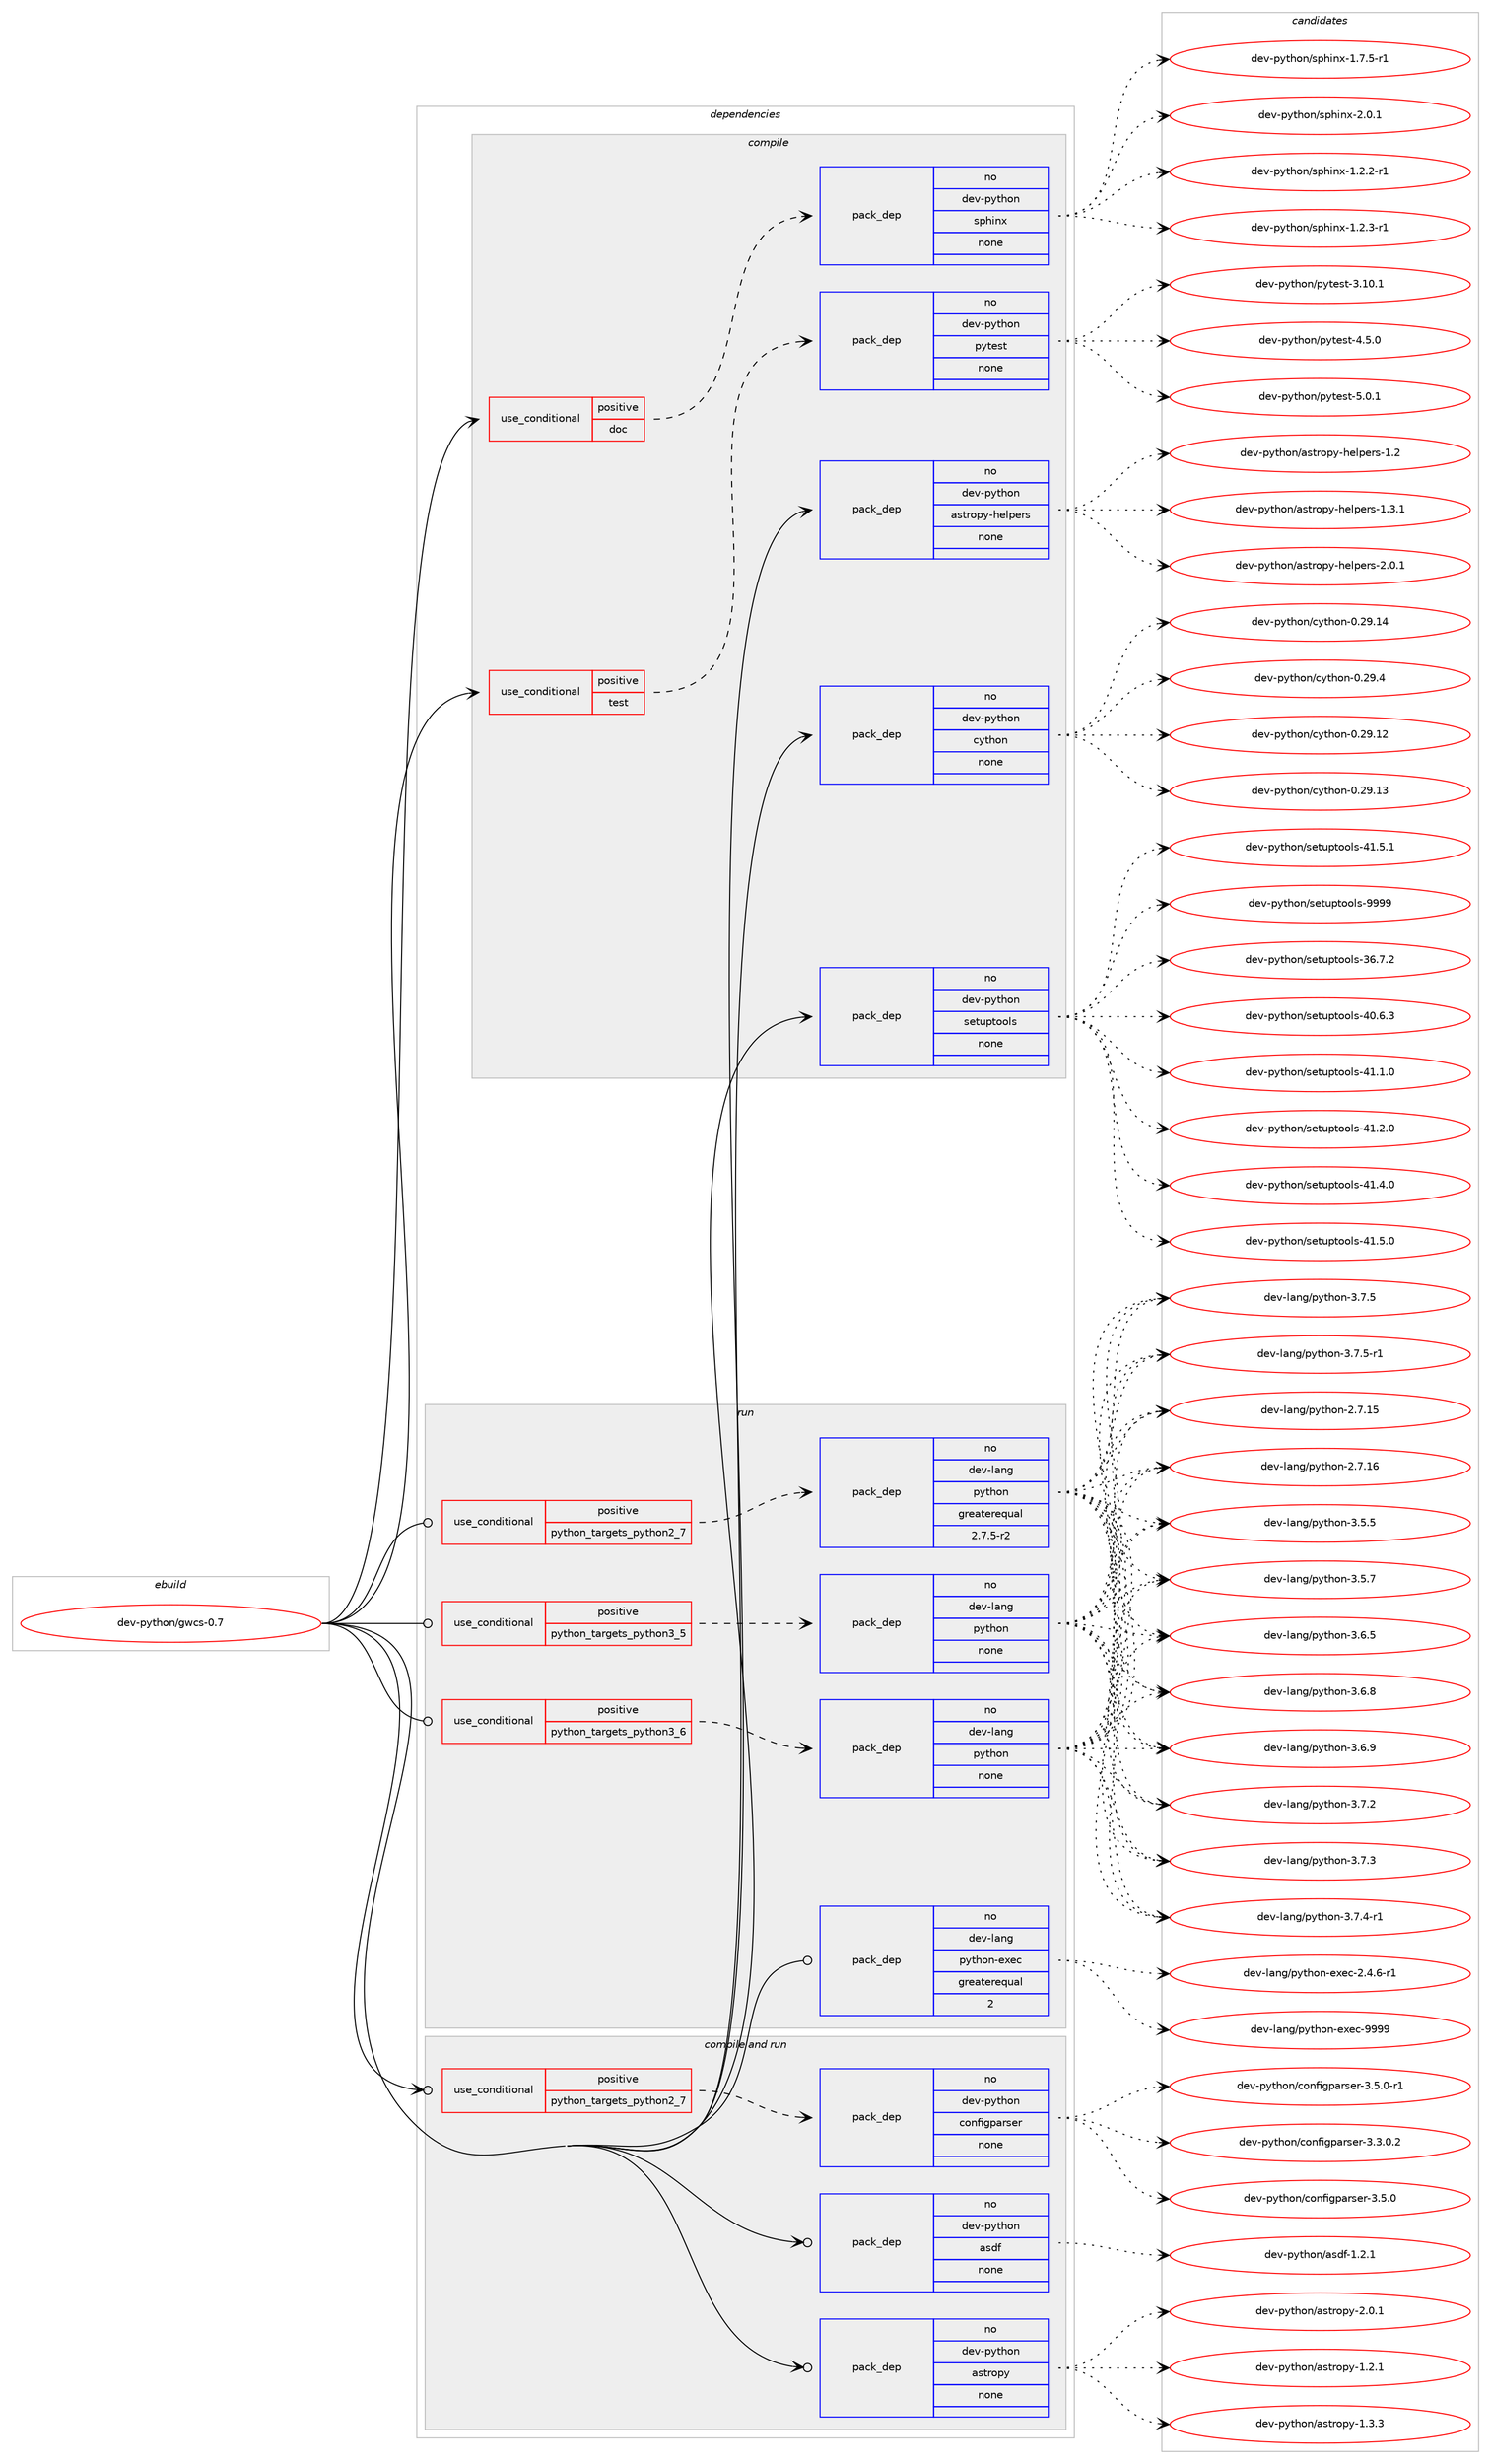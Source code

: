 digraph prolog {

# *************
# Graph options
# *************

newrank=true;
concentrate=true;
compound=true;
graph [rankdir=LR,fontname=Helvetica,fontsize=10,ranksep=1.5];#, ranksep=2.5, nodesep=0.2];
edge  [arrowhead=vee];
node  [fontname=Helvetica,fontsize=10];

# **********
# The ebuild
# **********

subgraph cluster_leftcol {
color=gray;
rank=same;
label=<<i>ebuild</i>>;
id [label="dev-python/gwcs-0.7", color=red, width=4, href="../dev-python/gwcs-0.7.svg"];
}

# ****************
# The dependencies
# ****************

subgraph cluster_midcol {
color=gray;
label=<<i>dependencies</i>>;
subgraph cluster_compile {
fillcolor="#eeeeee";
style=filled;
label=<<i>compile</i>>;
subgraph cond140368 {
dependency608015 [label=<<TABLE BORDER="0" CELLBORDER="1" CELLSPACING="0" CELLPADDING="4"><TR><TD ROWSPAN="3" CELLPADDING="10">use_conditional</TD></TR><TR><TD>positive</TD></TR><TR><TD>doc</TD></TR></TABLE>>, shape=none, color=red];
subgraph pack455848 {
dependency608016 [label=<<TABLE BORDER="0" CELLBORDER="1" CELLSPACING="0" CELLPADDING="4" WIDTH="220"><TR><TD ROWSPAN="6" CELLPADDING="30">pack_dep</TD></TR><TR><TD WIDTH="110">no</TD></TR><TR><TD>dev-python</TD></TR><TR><TD>sphinx</TD></TR><TR><TD>none</TD></TR><TR><TD></TD></TR></TABLE>>, shape=none, color=blue];
}
dependency608015:e -> dependency608016:w [weight=20,style="dashed",arrowhead="vee"];
}
id:e -> dependency608015:w [weight=20,style="solid",arrowhead="vee"];
subgraph cond140369 {
dependency608017 [label=<<TABLE BORDER="0" CELLBORDER="1" CELLSPACING="0" CELLPADDING="4"><TR><TD ROWSPAN="3" CELLPADDING="10">use_conditional</TD></TR><TR><TD>positive</TD></TR><TR><TD>test</TD></TR></TABLE>>, shape=none, color=red];
subgraph pack455849 {
dependency608018 [label=<<TABLE BORDER="0" CELLBORDER="1" CELLSPACING="0" CELLPADDING="4" WIDTH="220"><TR><TD ROWSPAN="6" CELLPADDING="30">pack_dep</TD></TR><TR><TD WIDTH="110">no</TD></TR><TR><TD>dev-python</TD></TR><TR><TD>pytest</TD></TR><TR><TD>none</TD></TR><TR><TD></TD></TR></TABLE>>, shape=none, color=blue];
}
dependency608017:e -> dependency608018:w [weight=20,style="dashed",arrowhead="vee"];
}
id:e -> dependency608017:w [weight=20,style="solid",arrowhead="vee"];
subgraph pack455850 {
dependency608019 [label=<<TABLE BORDER="0" CELLBORDER="1" CELLSPACING="0" CELLPADDING="4" WIDTH="220"><TR><TD ROWSPAN="6" CELLPADDING="30">pack_dep</TD></TR><TR><TD WIDTH="110">no</TD></TR><TR><TD>dev-python</TD></TR><TR><TD>astropy-helpers</TD></TR><TR><TD>none</TD></TR><TR><TD></TD></TR></TABLE>>, shape=none, color=blue];
}
id:e -> dependency608019:w [weight=20,style="solid",arrowhead="vee"];
subgraph pack455851 {
dependency608020 [label=<<TABLE BORDER="0" CELLBORDER="1" CELLSPACING="0" CELLPADDING="4" WIDTH="220"><TR><TD ROWSPAN="6" CELLPADDING="30">pack_dep</TD></TR><TR><TD WIDTH="110">no</TD></TR><TR><TD>dev-python</TD></TR><TR><TD>cython</TD></TR><TR><TD>none</TD></TR><TR><TD></TD></TR></TABLE>>, shape=none, color=blue];
}
id:e -> dependency608020:w [weight=20,style="solid",arrowhead="vee"];
subgraph pack455852 {
dependency608021 [label=<<TABLE BORDER="0" CELLBORDER="1" CELLSPACING="0" CELLPADDING="4" WIDTH="220"><TR><TD ROWSPAN="6" CELLPADDING="30">pack_dep</TD></TR><TR><TD WIDTH="110">no</TD></TR><TR><TD>dev-python</TD></TR><TR><TD>setuptools</TD></TR><TR><TD>none</TD></TR><TR><TD></TD></TR></TABLE>>, shape=none, color=blue];
}
id:e -> dependency608021:w [weight=20,style="solid",arrowhead="vee"];
}
subgraph cluster_compileandrun {
fillcolor="#eeeeee";
style=filled;
label=<<i>compile and run</i>>;
subgraph cond140370 {
dependency608022 [label=<<TABLE BORDER="0" CELLBORDER="1" CELLSPACING="0" CELLPADDING="4"><TR><TD ROWSPAN="3" CELLPADDING="10">use_conditional</TD></TR><TR><TD>positive</TD></TR><TR><TD>python_targets_python2_7</TD></TR></TABLE>>, shape=none, color=red];
subgraph pack455853 {
dependency608023 [label=<<TABLE BORDER="0" CELLBORDER="1" CELLSPACING="0" CELLPADDING="4" WIDTH="220"><TR><TD ROWSPAN="6" CELLPADDING="30">pack_dep</TD></TR><TR><TD WIDTH="110">no</TD></TR><TR><TD>dev-python</TD></TR><TR><TD>configparser</TD></TR><TR><TD>none</TD></TR><TR><TD></TD></TR></TABLE>>, shape=none, color=blue];
}
dependency608022:e -> dependency608023:w [weight=20,style="dashed",arrowhead="vee"];
}
id:e -> dependency608022:w [weight=20,style="solid",arrowhead="odotvee"];
subgraph pack455854 {
dependency608024 [label=<<TABLE BORDER="0" CELLBORDER="1" CELLSPACING="0" CELLPADDING="4" WIDTH="220"><TR><TD ROWSPAN="6" CELLPADDING="30">pack_dep</TD></TR><TR><TD WIDTH="110">no</TD></TR><TR><TD>dev-python</TD></TR><TR><TD>asdf</TD></TR><TR><TD>none</TD></TR><TR><TD></TD></TR></TABLE>>, shape=none, color=blue];
}
id:e -> dependency608024:w [weight=20,style="solid",arrowhead="odotvee"];
subgraph pack455855 {
dependency608025 [label=<<TABLE BORDER="0" CELLBORDER="1" CELLSPACING="0" CELLPADDING="4" WIDTH="220"><TR><TD ROWSPAN="6" CELLPADDING="30">pack_dep</TD></TR><TR><TD WIDTH="110">no</TD></TR><TR><TD>dev-python</TD></TR><TR><TD>astropy</TD></TR><TR><TD>none</TD></TR><TR><TD></TD></TR></TABLE>>, shape=none, color=blue];
}
id:e -> dependency608025:w [weight=20,style="solid",arrowhead="odotvee"];
}
subgraph cluster_run {
fillcolor="#eeeeee";
style=filled;
label=<<i>run</i>>;
subgraph cond140371 {
dependency608026 [label=<<TABLE BORDER="0" CELLBORDER="1" CELLSPACING="0" CELLPADDING="4"><TR><TD ROWSPAN="3" CELLPADDING="10">use_conditional</TD></TR><TR><TD>positive</TD></TR><TR><TD>python_targets_python2_7</TD></TR></TABLE>>, shape=none, color=red];
subgraph pack455856 {
dependency608027 [label=<<TABLE BORDER="0" CELLBORDER="1" CELLSPACING="0" CELLPADDING="4" WIDTH="220"><TR><TD ROWSPAN="6" CELLPADDING="30">pack_dep</TD></TR><TR><TD WIDTH="110">no</TD></TR><TR><TD>dev-lang</TD></TR><TR><TD>python</TD></TR><TR><TD>greaterequal</TD></TR><TR><TD>2.7.5-r2</TD></TR></TABLE>>, shape=none, color=blue];
}
dependency608026:e -> dependency608027:w [weight=20,style="dashed",arrowhead="vee"];
}
id:e -> dependency608026:w [weight=20,style="solid",arrowhead="odot"];
subgraph cond140372 {
dependency608028 [label=<<TABLE BORDER="0" CELLBORDER="1" CELLSPACING="0" CELLPADDING="4"><TR><TD ROWSPAN="3" CELLPADDING="10">use_conditional</TD></TR><TR><TD>positive</TD></TR><TR><TD>python_targets_python3_5</TD></TR></TABLE>>, shape=none, color=red];
subgraph pack455857 {
dependency608029 [label=<<TABLE BORDER="0" CELLBORDER="1" CELLSPACING="0" CELLPADDING="4" WIDTH="220"><TR><TD ROWSPAN="6" CELLPADDING="30">pack_dep</TD></TR><TR><TD WIDTH="110">no</TD></TR><TR><TD>dev-lang</TD></TR><TR><TD>python</TD></TR><TR><TD>none</TD></TR><TR><TD></TD></TR></TABLE>>, shape=none, color=blue];
}
dependency608028:e -> dependency608029:w [weight=20,style="dashed",arrowhead="vee"];
}
id:e -> dependency608028:w [weight=20,style="solid",arrowhead="odot"];
subgraph cond140373 {
dependency608030 [label=<<TABLE BORDER="0" CELLBORDER="1" CELLSPACING="0" CELLPADDING="4"><TR><TD ROWSPAN="3" CELLPADDING="10">use_conditional</TD></TR><TR><TD>positive</TD></TR><TR><TD>python_targets_python3_6</TD></TR></TABLE>>, shape=none, color=red];
subgraph pack455858 {
dependency608031 [label=<<TABLE BORDER="0" CELLBORDER="1" CELLSPACING="0" CELLPADDING="4" WIDTH="220"><TR><TD ROWSPAN="6" CELLPADDING="30">pack_dep</TD></TR><TR><TD WIDTH="110">no</TD></TR><TR><TD>dev-lang</TD></TR><TR><TD>python</TD></TR><TR><TD>none</TD></TR><TR><TD></TD></TR></TABLE>>, shape=none, color=blue];
}
dependency608030:e -> dependency608031:w [weight=20,style="dashed",arrowhead="vee"];
}
id:e -> dependency608030:w [weight=20,style="solid",arrowhead="odot"];
subgraph pack455859 {
dependency608032 [label=<<TABLE BORDER="0" CELLBORDER="1" CELLSPACING="0" CELLPADDING="4" WIDTH="220"><TR><TD ROWSPAN="6" CELLPADDING="30">pack_dep</TD></TR><TR><TD WIDTH="110">no</TD></TR><TR><TD>dev-lang</TD></TR><TR><TD>python-exec</TD></TR><TR><TD>greaterequal</TD></TR><TR><TD>2</TD></TR></TABLE>>, shape=none, color=blue];
}
id:e -> dependency608032:w [weight=20,style="solid",arrowhead="odot"];
}
}

# **************
# The candidates
# **************

subgraph cluster_choices {
rank=same;
color=gray;
label=<<i>candidates</i>>;

subgraph choice455848 {
color=black;
nodesep=1;
choice10010111845112121116104111110471151121041051101204549465046504511449 [label="dev-python/sphinx-1.2.2-r1", color=red, width=4,href="../dev-python/sphinx-1.2.2-r1.svg"];
choice10010111845112121116104111110471151121041051101204549465046514511449 [label="dev-python/sphinx-1.2.3-r1", color=red, width=4,href="../dev-python/sphinx-1.2.3-r1.svg"];
choice10010111845112121116104111110471151121041051101204549465546534511449 [label="dev-python/sphinx-1.7.5-r1", color=red, width=4,href="../dev-python/sphinx-1.7.5-r1.svg"];
choice1001011184511212111610411111047115112104105110120455046484649 [label="dev-python/sphinx-2.0.1", color=red, width=4,href="../dev-python/sphinx-2.0.1.svg"];
dependency608016:e -> choice10010111845112121116104111110471151121041051101204549465046504511449:w [style=dotted,weight="100"];
dependency608016:e -> choice10010111845112121116104111110471151121041051101204549465046514511449:w [style=dotted,weight="100"];
dependency608016:e -> choice10010111845112121116104111110471151121041051101204549465546534511449:w [style=dotted,weight="100"];
dependency608016:e -> choice1001011184511212111610411111047115112104105110120455046484649:w [style=dotted,weight="100"];
}
subgraph choice455849 {
color=black;
nodesep=1;
choice100101118451121211161041111104711212111610111511645514649484649 [label="dev-python/pytest-3.10.1", color=red, width=4,href="../dev-python/pytest-3.10.1.svg"];
choice1001011184511212111610411111047112121116101115116455246534648 [label="dev-python/pytest-4.5.0", color=red, width=4,href="../dev-python/pytest-4.5.0.svg"];
choice1001011184511212111610411111047112121116101115116455346484649 [label="dev-python/pytest-5.0.1", color=red, width=4,href="../dev-python/pytest-5.0.1.svg"];
dependency608018:e -> choice100101118451121211161041111104711212111610111511645514649484649:w [style=dotted,weight="100"];
dependency608018:e -> choice1001011184511212111610411111047112121116101115116455246534648:w [style=dotted,weight="100"];
dependency608018:e -> choice1001011184511212111610411111047112121116101115116455346484649:w [style=dotted,weight="100"];
}
subgraph choice455850 {
color=black;
nodesep=1;
choice1001011184511212111610411111047971151161141111121214510410110811210111411545494650 [label="dev-python/astropy-helpers-1.2", color=red, width=4,href="../dev-python/astropy-helpers-1.2.svg"];
choice10010111845112121116104111110479711511611411111212145104101108112101114115454946514649 [label="dev-python/astropy-helpers-1.3.1", color=red, width=4,href="../dev-python/astropy-helpers-1.3.1.svg"];
choice10010111845112121116104111110479711511611411111212145104101108112101114115455046484649 [label="dev-python/astropy-helpers-2.0.1", color=red, width=4,href="../dev-python/astropy-helpers-2.0.1.svg"];
dependency608019:e -> choice1001011184511212111610411111047971151161141111121214510410110811210111411545494650:w [style=dotted,weight="100"];
dependency608019:e -> choice10010111845112121116104111110479711511611411111212145104101108112101114115454946514649:w [style=dotted,weight="100"];
dependency608019:e -> choice10010111845112121116104111110479711511611411111212145104101108112101114115455046484649:w [style=dotted,weight="100"];
}
subgraph choice455851 {
color=black;
nodesep=1;
choice1001011184511212111610411111047991211161041111104548465057464950 [label="dev-python/cython-0.29.12", color=red, width=4,href="../dev-python/cython-0.29.12.svg"];
choice1001011184511212111610411111047991211161041111104548465057464951 [label="dev-python/cython-0.29.13", color=red, width=4,href="../dev-python/cython-0.29.13.svg"];
choice1001011184511212111610411111047991211161041111104548465057464952 [label="dev-python/cython-0.29.14", color=red, width=4,href="../dev-python/cython-0.29.14.svg"];
choice10010111845112121116104111110479912111610411111045484650574652 [label="dev-python/cython-0.29.4", color=red, width=4,href="../dev-python/cython-0.29.4.svg"];
dependency608020:e -> choice1001011184511212111610411111047991211161041111104548465057464950:w [style=dotted,weight="100"];
dependency608020:e -> choice1001011184511212111610411111047991211161041111104548465057464951:w [style=dotted,weight="100"];
dependency608020:e -> choice1001011184511212111610411111047991211161041111104548465057464952:w [style=dotted,weight="100"];
dependency608020:e -> choice10010111845112121116104111110479912111610411111045484650574652:w [style=dotted,weight="100"];
}
subgraph choice455852 {
color=black;
nodesep=1;
choice100101118451121211161041111104711510111611711211611111110811545515446554650 [label="dev-python/setuptools-36.7.2", color=red, width=4,href="../dev-python/setuptools-36.7.2.svg"];
choice100101118451121211161041111104711510111611711211611111110811545524846544651 [label="dev-python/setuptools-40.6.3", color=red, width=4,href="../dev-python/setuptools-40.6.3.svg"];
choice100101118451121211161041111104711510111611711211611111110811545524946494648 [label="dev-python/setuptools-41.1.0", color=red, width=4,href="../dev-python/setuptools-41.1.0.svg"];
choice100101118451121211161041111104711510111611711211611111110811545524946504648 [label="dev-python/setuptools-41.2.0", color=red, width=4,href="../dev-python/setuptools-41.2.0.svg"];
choice100101118451121211161041111104711510111611711211611111110811545524946524648 [label="dev-python/setuptools-41.4.0", color=red, width=4,href="../dev-python/setuptools-41.4.0.svg"];
choice100101118451121211161041111104711510111611711211611111110811545524946534648 [label="dev-python/setuptools-41.5.0", color=red, width=4,href="../dev-python/setuptools-41.5.0.svg"];
choice100101118451121211161041111104711510111611711211611111110811545524946534649 [label="dev-python/setuptools-41.5.1", color=red, width=4,href="../dev-python/setuptools-41.5.1.svg"];
choice10010111845112121116104111110471151011161171121161111111081154557575757 [label="dev-python/setuptools-9999", color=red, width=4,href="../dev-python/setuptools-9999.svg"];
dependency608021:e -> choice100101118451121211161041111104711510111611711211611111110811545515446554650:w [style=dotted,weight="100"];
dependency608021:e -> choice100101118451121211161041111104711510111611711211611111110811545524846544651:w [style=dotted,weight="100"];
dependency608021:e -> choice100101118451121211161041111104711510111611711211611111110811545524946494648:w [style=dotted,weight="100"];
dependency608021:e -> choice100101118451121211161041111104711510111611711211611111110811545524946504648:w [style=dotted,weight="100"];
dependency608021:e -> choice100101118451121211161041111104711510111611711211611111110811545524946524648:w [style=dotted,weight="100"];
dependency608021:e -> choice100101118451121211161041111104711510111611711211611111110811545524946534648:w [style=dotted,weight="100"];
dependency608021:e -> choice100101118451121211161041111104711510111611711211611111110811545524946534649:w [style=dotted,weight="100"];
dependency608021:e -> choice10010111845112121116104111110471151011161171121161111111081154557575757:w [style=dotted,weight="100"];
}
subgraph choice455853 {
color=black;
nodesep=1;
choice100101118451121211161041111104799111110102105103112971141151011144551465146484650 [label="dev-python/configparser-3.3.0.2", color=red, width=4,href="../dev-python/configparser-3.3.0.2.svg"];
choice10010111845112121116104111110479911111010210510311297114115101114455146534648 [label="dev-python/configparser-3.5.0", color=red, width=4,href="../dev-python/configparser-3.5.0.svg"];
choice100101118451121211161041111104799111110102105103112971141151011144551465346484511449 [label="dev-python/configparser-3.5.0-r1", color=red, width=4,href="../dev-python/configparser-3.5.0-r1.svg"];
dependency608023:e -> choice100101118451121211161041111104799111110102105103112971141151011144551465146484650:w [style=dotted,weight="100"];
dependency608023:e -> choice10010111845112121116104111110479911111010210510311297114115101114455146534648:w [style=dotted,weight="100"];
dependency608023:e -> choice100101118451121211161041111104799111110102105103112971141151011144551465346484511449:w [style=dotted,weight="100"];
}
subgraph choice455854 {
color=black;
nodesep=1;
choice100101118451121211161041111104797115100102454946504649 [label="dev-python/asdf-1.2.1", color=red, width=4,href="../dev-python/asdf-1.2.1.svg"];
dependency608024:e -> choice100101118451121211161041111104797115100102454946504649:w [style=dotted,weight="100"];
}
subgraph choice455855 {
color=black;
nodesep=1;
choice100101118451121211161041111104797115116114111112121454946504649 [label="dev-python/astropy-1.2.1", color=red, width=4,href="../dev-python/astropy-1.2.1.svg"];
choice100101118451121211161041111104797115116114111112121454946514651 [label="dev-python/astropy-1.3.3", color=red, width=4,href="../dev-python/astropy-1.3.3.svg"];
choice100101118451121211161041111104797115116114111112121455046484649 [label="dev-python/astropy-2.0.1", color=red, width=4,href="../dev-python/astropy-2.0.1.svg"];
dependency608025:e -> choice100101118451121211161041111104797115116114111112121454946504649:w [style=dotted,weight="100"];
dependency608025:e -> choice100101118451121211161041111104797115116114111112121454946514651:w [style=dotted,weight="100"];
dependency608025:e -> choice100101118451121211161041111104797115116114111112121455046484649:w [style=dotted,weight="100"];
}
subgraph choice455856 {
color=black;
nodesep=1;
choice10010111845108971101034711212111610411111045504655464953 [label="dev-lang/python-2.7.15", color=red, width=4,href="../dev-lang/python-2.7.15.svg"];
choice10010111845108971101034711212111610411111045504655464954 [label="dev-lang/python-2.7.16", color=red, width=4,href="../dev-lang/python-2.7.16.svg"];
choice100101118451089711010347112121116104111110455146534653 [label="dev-lang/python-3.5.5", color=red, width=4,href="../dev-lang/python-3.5.5.svg"];
choice100101118451089711010347112121116104111110455146534655 [label="dev-lang/python-3.5.7", color=red, width=4,href="../dev-lang/python-3.5.7.svg"];
choice100101118451089711010347112121116104111110455146544653 [label="dev-lang/python-3.6.5", color=red, width=4,href="../dev-lang/python-3.6.5.svg"];
choice100101118451089711010347112121116104111110455146544656 [label="dev-lang/python-3.6.8", color=red, width=4,href="../dev-lang/python-3.6.8.svg"];
choice100101118451089711010347112121116104111110455146544657 [label="dev-lang/python-3.6.9", color=red, width=4,href="../dev-lang/python-3.6.9.svg"];
choice100101118451089711010347112121116104111110455146554650 [label="dev-lang/python-3.7.2", color=red, width=4,href="../dev-lang/python-3.7.2.svg"];
choice100101118451089711010347112121116104111110455146554651 [label="dev-lang/python-3.7.3", color=red, width=4,href="../dev-lang/python-3.7.3.svg"];
choice1001011184510897110103471121211161041111104551465546524511449 [label="dev-lang/python-3.7.4-r1", color=red, width=4,href="../dev-lang/python-3.7.4-r1.svg"];
choice100101118451089711010347112121116104111110455146554653 [label="dev-lang/python-3.7.5", color=red, width=4,href="../dev-lang/python-3.7.5.svg"];
choice1001011184510897110103471121211161041111104551465546534511449 [label="dev-lang/python-3.7.5-r1", color=red, width=4,href="../dev-lang/python-3.7.5-r1.svg"];
dependency608027:e -> choice10010111845108971101034711212111610411111045504655464953:w [style=dotted,weight="100"];
dependency608027:e -> choice10010111845108971101034711212111610411111045504655464954:w [style=dotted,weight="100"];
dependency608027:e -> choice100101118451089711010347112121116104111110455146534653:w [style=dotted,weight="100"];
dependency608027:e -> choice100101118451089711010347112121116104111110455146534655:w [style=dotted,weight="100"];
dependency608027:e -> choice100101118451089711010347112121116104111110455146544653:w [style=dotted,weight="100"];
dependency608027:e -> choice100101118451089711010347112121116104111110455146544656:w [style=dotted,weight="100"];
dependency608027:e -> choice100101118451089711010347112121116104111110455146544657:w [style=dotted,weight="100"];
dependency608027:e -> choice100101118451089711010347112121116104111110455146554650:w [style=dotted,weight="100"];
dependency608027:e -> choice100101118451089711010347112121116104111110455146554651:w [style=dotted,weight="100"];
dependency608027:e -> choice1001011184510897110103471121211161041111104551465546524511449:w [style=dotted,weight="100"];
dependency608027:e -> choice100101118451089711010347112121116104111110455146554653:w [style=dotted,weight="100"];
dependency608027:e -> choice1001011184510897110103471121211161041111104551465546534511449:w [style=dotted,weight="100"];
}
subgraph choice455857 {
color=black;
nodesep=1;
choice10010111845108971101034711212111610411111045504655464953 [label="dev-lang/python-2.7.15", color=red, width=4,href="../dev-lang/python-2.7.15.svg"];
choice10010111845108971101034711212111610411111045504655464954 [label="dev-lang/python-2.7.16", color=red, width=4,href="../dev-lang/python-2.7.16.svg"];
choice100101118451089711010347112121116104111110455146534653 [label="dev-lang/python-3.5.5", color=red, width=4,href="../dev-lang/python-3.5.5.svg"];
choice100101118451089711010347112121116104111110455146534655 [label="dev-lang/python-3.5.7", color=red, width=4,href="../dev-lang/python-3.5.7.svg"];
choice100101118451089711010347112121116104111110455146544653 [label="dev-lang/python-3.6.5", color=red, width=4,href="../dev-lang/python-3.6.5.svg"];
choice100101118451089711010347112121116104111110455146544656 [label="dev-lang/python-3.6.8", color=red, width=4,href="../dev-lang/python-3.6.8.svg"];
choice100101118451089711010347112121116104111110455146544657 [label="dev-lang/python-3.6.9", color=red, width=4,href="../dev-lang/python-3.6.9.svg"];
choice100101118451089711010347112121116104111110455146554650 [label="dev-lang/python-3.7.2", color=red, width=4,href="../dev-lang/python-3.7.2.svg"];
choice100101118451089711010347112121116104111110455146554651 [label="dev-lang/python-3.7.3", color=red, width=4,href="../dev-lang/python-3.7.3.svg"];
choice1001011184510897110103471121211161041111104551465546524511449 [label="dev-lang/python-3.7.4-r1", color=red, width=4,href="../dev-lang/python-3.7.4-r1.svg"];
choice100101118451089711010347112121116104111110455146554653 [label="dev-lang/python-3.7.5", color=red, width=4,href="../dev-lang/python-3.7.5.svg"];
choice1001011184510897110103471121211161041111104551465546534511449 [label="dev-lang/python-3.7.5-r1", color=red, width=4,href="../dev-lang/python-3.7.5-r1.svg"];
dependency608029:e -> choice10010111845108971101034711212111610411111045504655464953:w [style=dotted,weight="100"];
dependency608029:e -> choice10010111845108971101034711212111610411111045504655464954:w [style=dotted,weight="100"];
dependency608029:e -> choice100101118451089711010347112121116104111110455146534653:w [style=dotted,weight="100"];
dependency608029:e -> choice100101118451089711010347112121116104111110455146534655:w [style=dotted,weight="100"];
dependency608029:e -> choice100101118451089711010347112121116104111110455146544653:w [style=dotted,weight="100"];
dependency608029:e -> choice100101118451089711010347112121116104111110455146544656:w [style=dotted,weight="100"];
dependency608029:e -> choice100101118451089711010347112121116104111110455146544657:w [style=dotted,weight="100"];
dependency608029:e -> choice100101118451089711010347112121116104111110455146554650:w [style=dotted,weight="100"];
dependency608029:e -> choice100101118451089711010347112121116104111110455146554651:w [style=dotted,weight="100"];
dependency608029:e -> choice1001011184510897110103471121211161041111104551465546524511449:w [style=dotted,weight="100"];
dependency608029:e -> choice100101118451089711010347112121116104111110455146554653:w [style=dotted,weight="100"];
dependency608029:e -> choice1001011184510897110103471121211161041111104551465546534511449:w [style=dotted,weight="100"];
}
subgraph choice455858 {
color=black;
nodesep=1;
choice10010111845108971101034711212111610411111045504655464953 [label="dev-lang/python-2.7.15", color=red, width=4,href="../dev-lang/python-2.7.15.svg"];
choice10010111845108971101034711212111610411111045504655464954 [label="dev-lang/python-2.7.16", color=red, width=4,href="../dev-lang/python-2.7.16.svg"];
choice100101118451089711010347112121116104111110455146534653 [label="dev-lang/python-3.5.5", color=red, width=4,href="../dev-lang/python-3.5.5.svg"];
choice100101118451089711010347112121116104111110455146534655 [label="dev-lang/python-3.5.7", color=red, width=4,href="../dev-lang/python-3.5.7.svg"];
choice100101118451089711010347112121116104111110455146544653 [label="dev-lang/python-3.6.5", color=red, width=4,href="../dev-lang/python-3.6.5.svg"];
choice100101118451089711010347112121116104111110455146544656 [label="dev-lang/python-3.6.8", color=red, width=4,href="../dev-lang/python-3.6.8.svg"];
choice100101118451089711010347112121116104111110455146544657 [label="dev-lang/python-3.6.9", color=red, width=4,href="../dev-lang/python-3.6.9.svg"];
choice100101118451089711010347112121116104111110455146554650 [label="dev-lang/python-3.7.2", color=red, width=4,href="../dev-lang/python-3.7.2.svg"];
choice100101118451089711010347112121116104111110455146554651 [label="dev-lang/python-3.7.3", color=red, width=4,href="../dev-lang/python-3.7.3.svg"];
choice1001011184510897110103471121211161041111104551465546524511449 [label="dev-lang/python-3.7.4-r1", color=red, width=4,href="../dev-lang/python-3.7.4-r1.svg"];
choice100101118451089711010347112121116104111110455146554653 [label="dev-lang/python-3.7.5", color=red, width=4,href="../dev-lang/python-3.7.5.svg"];
choice1001011184510897110103471121211161041111104551465546534511449 [label="dev-lang/python-3.7.5-r1", color=red, width=4,href="../dev-lang/python-3.7.5-r1.svg"];
dependency608031:e -> choice10010111845108971101034711212111610411111045504655464953:w [style=dotted,weight="100"];
dependency608031:e -> choice10010111845108971101034711212111610411111045504655464954:w [style=dotted,weight="100"];
dependency608031:e -> choice100101118451089711010347112121116104111110455146534653:w [style=dotted,weight="100"];
dependency608031:e -> choice100101118451089711010347112121116104111110455146534655:w [style=dotted,weight="100"];
dependency608031:e -> choice100101118451089711010347112121116104111110455146544653:w [style=dotted,weight="100"];
dependency608031:e -> choice100101118451089711010347112121116104111110455146544656:w [style=dotted,weight="100"];
dependency608031:e -> choice100101118451089711010347112121116104111110455146544657:w [style=dotted,weight="100"];
dependency608031:e -> choice100101118451089711010347112121116104111110455146554650:w [style=dotted,weight="100"];
dependency608031:e -> choice100101118451089711010347112121116104111110455146554651:w [style=dotted,weight="100"];
dependency608031:e -> choice1001011184510897110103471121211161041111104551465546524511449:w [style=dotted,weight="100"];
dependency608031:e -> choice100101118451089711010347112121116104111110455146554653:w [style=dotted,weight="100"];
dependency608031:e -> choice1001011184510897110103471121211161041111104551465546534511449:w [style=dotted,weight="100"];
}
subgraph choice455859 {
color=black;
nodesep=1;
choice10010111845108971101034711212111610411111045101120101994550465246544511449 [label="dev-lang/python-exec-2.4.6-r1", color=red, width=4,href="../dev-lang/python-exec-2.4.6-r1.svg"];
choice10010111845108971101034711212111610411111045101120101994557575757 [label="dev-lang/python-exec-9999", color=red, width=4,href="../dev-lang/python-exec-9999.svg"];
dependency608032:e -> choice10010111845108971101034711212111610411111045101120101994550465246544511449:w [style=dotted,weight="100"];
dependency608032:e -> choice10010111845108971101034711212111610411111045101120101994557575757:w [style=dotted,weight="100"];
}
}

}
